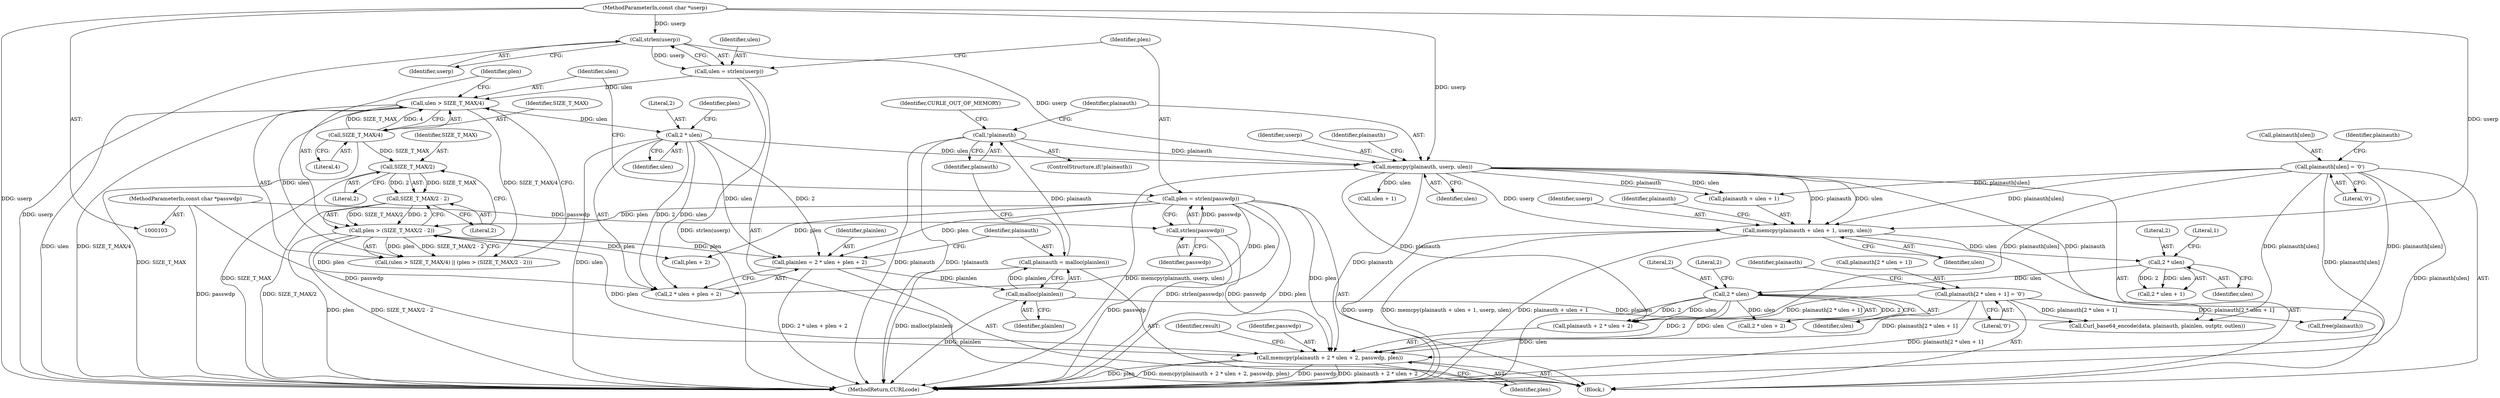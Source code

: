 digraph "0_curl_f3a24d7916b9173c69a3e0ee790102993833d6c5@API" {
"1000191" [label="(Call,memcpy(plainauth + 2 * ulen + 2, passwdp, plen))"];
"1000169" [label="(Call,plainauth[ulen] = '\0')"];
"1000182" [label="(Call,plainauth[2 * ulen + 1] = '\0')"];
"1000165" [label="(Call,memcpy(plainauth, userp, ulen))"];
"1000161" [label="(Call,!plainauth)"];
"1000156" [label="(Call,plainauth = malloc(plainlen))"];
"1000158" [label="(Call,malloc(plainlen))"];
"1000147" [label="(Call,plainlen = 2 * ulen + plen + 2)"];
"1000150" [label="(Call,2 * ulen)"];
"1000133" [label="(Call,ulen > SIZE_T_MAX/4)"];
"1000123" [label="(Call,ulen = strlen(userp))"];
"1000125" [label="(Call,strlen(userp))"];
"1000105" [label="(MethodParameterIn,const char *userp)"];
"1000135" [label="(Call,SIZE_T_MAX/4)"];
"1000138" [label="(Call,plen > (SIZE_T_MAX/2 - 2))"];
"1000127" [label="(Call,plen = strlen(passwdp))"];
"1000129" [label="(Call,strlen(passwdp))"];
"1000106" [label="(MethodParameterIn,const char *passwdp)"];
"1000140" [label="(Call,SIZE_T_MAX/2 - 2)"];
"1000141" [label="(Call,SIZE_T_MAX/2)"];
"1000195" [label="(Call,2 * ulen)"];
"1000186" [label="(Call,2 * ulen)"];
"1000174" [label="(Call,memcpy(plainauth + ulen + 1, userp, ulen))"];
"1000182" [label="(Call,plainauth[2 * ulen + 1] = '\0')"];
"1000166" [label="(Identifier,plainauth)"];
"1000139" [label="(Identifier,plen)"];
"1000197" [label="(Identifier,ulen)"];
"1000188" [label="(Identifier,ulen)"];
"1000175" [label="(Call,plainauth + ulen + 1)"];
"1000126" [label="(Identifier,userp)"];
"1000198" [label="(Literal,2)"];
"1000196" [label="(Literal,2)"];
"1000128" [label="(Identifier,plen)"];
"1000151" [label="(Literal,2)"];
"1000191" [label="(Call,memcpy(plainauth + 2 * ulen + 2, passwdp, plen))"];
"1000186" [label="(Call,2 * ulen)"];
"1000177" [label="(Call,ulen + 1)"];
"1000137" [label="(Literal,4)"];
"1000130" [label="(Identifier,passwdp)"];
"1000167" [label="(Identifier,userp)"];
"1000143" [label="(Literal,2)"];
"1000194" [label="(Call,2 * ulen + 2)"];
"1000180" [label="(Identifier,userp)"];
"1000157" [label="(Identifier,plainauth)"];
"1000109" [label="(Block,)"];
"1000213" [label="(MethodReturn,CURLcode)"];
"1000171" [label="(Identifier,plainauth)"];
"1000141" [label="(Call,SIZE_T_MAX/2)"];
"1000165" [label="(Call,memcpy(plainauth, userp, ulen))"];
"1000140" [label="(Call,SIZE_T_MAX/2 - 2)"];
"1000189" [label="(Literal,1)"];
"1000190" [label="(Literal,'\0')"];
"1000161" [label="(Call,!plainauth)"];
"1000156" [label="(Call,plainauth = malloc(plainlen))"];
"1000164" [label="(Identifier,CURLE_OUT_OF_MEMORY)"];
"1000142" [label="(Identifier,SIZE_T_MAX)"];
"1000184" [label="(Identifier,plainauth)"];
"1000136" [label="(Identifier,SIZE_T_MAX)"];
"1000138" [label="(Call,plen > (SIZE_T_MAX/2 - 2))"];
"1000160" [label="(ControlStructure,if(!plainauth))"];
"1000169" [label="(Call,plainauth[ulen] = '\0')"];
"1000203" [label="(Call,Curl_base64_encode(data, plainauth, plainlen, outptr, outlen))"];
"1000147" [label="(Call,plainlen = 2 * ulen + plen + 2)"];
"1000200" [label="(Identifier,plen)"];
"1000148" [label="(Identifier,plainlen)"];
"1000135" [label="(Call,SIZE_T_MAX/4)"];
"1000183" [label="(Call,plainauth[2 * ulen + 1])"];
"1000129" [label="(Call,strlen(passwdp))"];
"1000124" [label="(Identifier,ulen)"];
"1000133" [label="(Call,ulen > SIZE_T_MAX/4)"];
"1000153" [label="(Call,plen + 2)"];
"1000159" [label="(Identifier,plainlen)"];
"1000125" [label="(Call,strlen(userp))"];
"1000127" [label="(Call,plen = strlen(passwdp))"];
"1000162" [label="(Identifier,plainauth)"];
"1000187" [label="(Literal,2)"];
"1000168" [label="(Identifier,ulen)"];
"1000106" [label="(MethodParameterIn,const char *passwdp)"];
"1000202" [label="(Identifier,result)"];
"1000149" [label="(Call,2 * ulen + plen + 2)"];
"1000195" [label="(Call,2 * ulen)"];
"1000154" [label="(Identifier,plen)"];
"1000176" [label="(Identifier,plainauth)"];
"1000134" [label="(Identifier,ulen)"];
"1000192" [label="(Call,plainauth + 2 * ulen + 2)"];
"1000170" [label="(Call,plainauth[ulen])"];
"1000174" [label="(Call,memcpy(plainauth + ulen + 1, userp, ulen))"];
"1000152" [label="(Identifier,ulen)"];
"1000132" [label="(Call,(ulen > SIZE_T_MAX/4) || (plen > (SIZE_T_MAX/2 - 2)))"];
"1000173" [label="(Literal,'\0')"];
"1000209" [label="(Call,free(plainauth))"];
"1000105" [label="(MethodParameterIn,const char *userp)"];
"1000150" [label="(Call,2 * ulen)"];
"1000158" [label="(Call,malloc(plainlen))"];
"1000185" [label="(Call,2 * ulen + 1)"];
"1000199" [label="(Identifier,passwdp)"];
"1000193" [label="(Identifier,plainauth)"];
"1000123" [label="(Call,ulen = strlen(userp))"];
"1000181" [label="(Identifier,ulen)"];
"1000144" [label="(Literal,2)"];
"1000191" -> "1000109"  [label="AST: "];
"1000191" -> "1000200"  [label="CFG: "];
"1000192" -> "1000191"  [label="AST: "];
"1000199" -> "1000191"  [label="AST: "];
"1000200" -> "1000191"  [label="AST: "];
"1000202" -> "1000191"  [label="CFG: "];
"1000191" -> "1000213"  [label="DDG: plen"];
"1000191" -> "1000213"  [label="DDG: memcpy(plainauth + 2 * ulen + 2, passwdp, plen)"];
"1000191" -> "1000213"  [label="DDG: passwdp"];
"1000191" -> "1000213"  [label="DDG: plainauth + 2 * ulen + 2"];
"1000169" -> "1000191"  [label="DDG: plainauth[ulen]"];
"1000182" -> "1000191"  [label="DDG: plainauth[2 * ulen + 1]"];
"1000165" -> "1000191"  [label="DDG: plainauth"];
"1000195" -> "1000191"  [label="DDG: 2"];
"1000195" -> "1000191"  [label="DDG: ulen"];
"1000129" -> "1000191"  [label="DDG: passwdp"];
"1000106" -> "1000191"  [label="DDG: passwdp"];
"1000138" -> "1000191"  [label="DDG: plen"];
"1000127" -> "1000191"  [label="DDG: plen"];
"1000169" -> "1000109"  [label="AST: "];
"1000169" -> "1000173"  [label="CFG: "];
"1000170" -> "1000169"  [label="AST: "];
"1000173" -> "1000169"  [label="AST: "];
"1000176" -> "1000169"  [label="CFG: "];
"1000169" -> "1000213"  [label="DDG: plainauth[ulen]"];
"1000169" -> "1000174"  [label="DDG: plainauth[ulen]"];
"1000169" -> "1000175"  [label="DDG: plainauth[ulen]"];
"1000169" -> "1000192"  [label="DDG: plainauth[ulen]"];
"1000169" -> "1000203"  [label="DDG: plainauth[ulen]"];
"1000169" -> "1000209"  [label="DDG: plainauth[ulen]"];
"1000182" -> "1000109"  [label="AST: "];
"1000182" -> "1000190"  [label="CFG: "];
"1000183" -> "1000182"  [label="AST: "];
"1000190" -> "1000182"  [label="AST: "];
"1000193" -> "1000182"  [label="CFG: "];
"1000182" -> "1000213"  [label="DDG: plainauth[2 * ulen + 1]"];
"1000182" -> "1000192"  [label="DDG: plainauth[2 * ulen + 1]"];
"1000182" -> "1000203"  [label="DDG: plainauth[2 * ulen + 1]"];
"1000182" -> "1000209"  [label="DDG: plainauth[2 * ulen + 1]"];
"1000165" -> "1000109"  [label="AST: "];
"1000165" -> "1000168"  [label="CFG: "];
"1000166" -> "1000165"  [label="AST: "];
"1000167" -> "1000165"  [label="AST: "];
"1000168" -> "1000165"  [label="AST: "];
"1000171" -> "1000165"  [label="CFG: "];
"1000165" -> "1000213"  [label="DDG: memcpy(plainauth, userp, ulen)"];
"1000161" -> "1000165"  [label="DDG: plainauth"];
"1000125" -> "1000165"  [label="DDG: userp"];
"1000105" -> "1000165"  [label="DDG: userp"];
"1000150" -> "1000165"  [label="DDG: ulen"];
"1000165" -> "1000174"  [label="DDG: plainauth"];
"1000165" -> "1000174"  [label="DDG: ulen"];
"1000165" -> "1000174"  [label="DDG: userp"];
"1000165" -> "1000175"  [label="DDG: plainauth"];
"1000165" -> "1000175"  [label="DDG: ulen"];
"1000165" -> "1000177"  [label="DDG: ulen"];
"1000165" -> "1000192"  [label="DDG: plainauth"];
"1000165" -> "1000203"  [label="DDG: plainauth"];
"1000161" -> "1000160"  [label="AST: "];
"1000161" -> "1000162"  [label="CFG: "];
"1000162" -> "1000161"  [label="AST: "];
"1000164" -> "1000161"  [label="CFG: "];
"1000166" -> "1000161"  [label="CFG: "];
"1000161" -> "1000213"  [label="DDG: plainauth"];
"1000161" -> "1000213"  [label="DDG: !plainauth"];
"1000156" -> "1000161"  [label="DDG: plainauth"];
"1000156" -> "1000109"  [label="AST: "];
"1000156" -> "1000158"  [label="CFG: "];
"1000157" -> "1000156"  [label="AST: "];
"1000158" -> "1000156"  [label="AST: "];
"1000162" -> "1000156"  [label="CFG: "];
"1000156" -> "1000213"  [label="DDG: malloc(plainlen)"];
"1000158" -> "1000156"  [label="DDG: plainlen"];
"1000158" -> "1000159"  [label="CFG: "];
"1000159" -> "1000158"  [label="AST: "];
"1000158" -> "1000213"  [label="DDG: plainlen"];
"1000147" -> "1000158"  [label="DDG: plainlen"];
"1000158" -> "1000203"  [label="DDG: plainlen"];
"1000147" -> "1000109"  [label="AST: "];
"1000147" -> "1000149"  [label="CFG: "];
"1000148" -> "1000147"  [label="AST: "];
"1000149" -> "1000147"  [label="AST: "];
"1000157" -> "1000147"  [label="CFG: "];
"1000147" -> "1000213"  [label="DDG: 2 * ulen + plen + 2"];
"1000150" -> "1000147"  [label="DDG: 2"];
"1000150" -> "1000147"  [label="DDG: ulen"];
"1000138" -> "1000147"  [label="DDG: plen"];
"1000127" -> "1000147"  [label="DDG: plen"];
"1000150" -> "1000149"  [label="AST: "];
"1000150" -> "1000152"  [label="CFG: "];
"1000151" -> "1000150"  [label="AST: "];
"1000152" -> "1000150"  [label="AST: "];
"1000154" -> "1000150"  [label="CFG: "];
"1000150" -> "1000213"  [label="DDG: ulen"];
"1000150" -> "1000149"  [label="DDG: 2"];
"1000150" -> "1000149"  [label="DDG: ulen"];
"1000133" -> "1000150"  [label="DDG: ulen"];
"1000133" -> "1000132"  [label="AST: "];
"1000133" -> "1000135"  [label="CFG: "];
"1000134" -> "1000133"  [label="AST: "];
"1000135" -> "1000133"  [label="AST: "];
"1000139" -> "1000133"  [label="CFG: "];
"1000132" -> "1000133"  [label="CFG: "];
"1000133" -> "1000213"  [label="DDG: ulen"];
"1000133" -> "1000213"  [label="DDG: SIZE_T_MAX/4"];
"1000133" -> "1000132"  [label="DDG: ulen"];
"1000133" -> "1000132"  [label="DDG: SIZE_T_MAX/4"];
"1000123" -> "1000133"  [label="DDG: ulen"];
"1000135" -> "1000133"  [label="DDG: SIZE_T_MAX"];
"1000135" -> "1000133"  [label="DDG: 4"];
"1000123" -> "1000109"  [label="AST: "];
"1000123" -> "1000125"  [label="CFG: "];
"1000124" -> "1000123"  [label="AST: "];
"1000125" -> "1000123"  [label="AST: "];
"1000128" -> "1000123"  [label="CFG: "];
"1000123" -> "1000213"  [label="DDG: strlen(userp)"];
"1000125" -> "1000123"  [label="DDG: userp"];
"1000125" -> "1000126"  [label="CFG: "];
"1000126" -> "1000125"  [label="AST: "];
"1000125" -> "1000213"  [label="DDG: userp"];
"1000105" -> "1000125"  [label="DDG: userp"];
"1000105" -> "1000103"  [label="AST: "];
"1000105" -> "1000213"  [label="DDG: userp"];
"1000105" -> "1000174"  [label="DDG: userp"];
"1000135" -> "1000137"  [label="CFG: "];
"1000136" -> "1000135"  [label="AST: "];
"1000137" -> "1000135"  [label="AST: "];
"1000135" -> "1000213"  [label="DDG: SIZE_T_MAX"];
"1000135" -> "1000141"  [label="DDG: SIZE_T_MAX"];
"1000138" -> "1000132"  [label="AST: "];
"1000138" -> "1000140"  [label="CFG: "];
"1000139" -> "1000138"  [label="AST: "];
"1000140" -> "1000138"  [label="AST: "];
"1000132" -> "1000138"  [label="CFG: "];
"1000138" -> "1000213"  [label="DDG: plen"];
"1000138" -> "1000213"  [label="DDG: SIZE_T_MAX/2 - 2"];
"1000138" -> "1000132"  [label="DDG: plen"];
"1000138" -> "1000132"  [label="DDG: SIZE_T_MAX/2 - 2"];
"1000127" -> "1000138"  [label="DDG: plen"];
"1000140" -> "1000138"  [label="DDG: SIZE_T_MAX/2"];
"1000140" -> "1000138"  [label="DDG: 2"];
"1000138" -> "1000149"  [label="DDG: plen"];
"1000138" -> "1000153"  [label="DDG: plen"];
"1000127" -> "1000109"  [label="AST: "];
"1000127" -> "1000129"  [label="CFG: "];
"1000128" -> "1000127"  [label="AST: "];
"1000129" -> "1000127"  [label="AST: "];
"1000134" -> "1000127"  [label="CFG: "];
"1000127" -> "1000213"  [label="DDG: strlen(passwdp)"];
"1000127" -> "1000213"  [label="DDG: plen"];
"1000129" -> "1000127"  [label="DDG: passwdp"];
"1000127" -> "1000149"  [label="DDG: plen"];
"1000127" -> "1000153"  [label="DDG: plen"];
"1000129" -> "1000130"  [label="CFG: "];
"1000130" -> "1000129"  [label="AST: "];
"1000129" -> "1000213"  [label="DDG: passwdp"];
"1000106" -> "1000129"  [label="DDG: passwdp"];
"1000106" -> "1000103"  [label="AST: "];
"1000106" -> "1000213"  [label="DDG: passwdp"];
"1000140" -> "1000144"  [label="CFG: "];
"1000141" -> "1000140"  [label="AST: "];
"1000144" -> "1000140"  [label="AST: "];
"1000140" -> "1000213"  [label="DDG: SIZE_T_MAX/2"];
"1000141" -> "1000140"  [label="DDG: SIZE_T_MAX"];
"1000141" -> "1000140"  [label="DDG: 2"];
"1000141" -> "1000143"  [label="CFG: "];
"1000142" -> "1000141"  [label="AST: "];
"1000143" -> "1000141"  [label="AST: "];
"1000144" -> "1000141"  [label="CFG: "];
"1000141" -> "1000213"  [label="DDG: SIZE_T_MAX"];
"1000195" -> "1000194"  [label="AST: "];
"1000195" -> "1000197"  [label="CFG: "];
"1000196" -> "1000195"  [label="AST: "];
"1000197" -> "1000195"  [label="AST: "];
"1000198" -> "1000195"  [label="CFG: "];
"1000195" -> "1000213"  [label="DDG: ulen"];
"1000195" -> "1000192"  [label="DDG: 2"];
"1000195" -> "1000192"  [label="DDG: ulen"];
"1000195" -> "1000194"  [label="DDG: 2"];
"1000195" -> "1000194"  [label="DDG: ulen"];
"1000186" -> "1000195"  [label="DDG: ulen"];
"1000186" -> "1000185"  [label="AST: "];
"1000186" -> "1000188"  [label="CFG: "];
"1000187" -> "1000186"  [label="AST: "];
"1000188" -> "1000186"  [label="AST: "];
"1000189" -> "1000186"  [label="CFG: "];
"1000186" -> "1000185"  [label="DDG: 2"];
"1000186" -> "1000185"  [label="DDG: ulen"];
"1000174" -> "1000186"  [label="DDG: ulen"];
"1000174" -> "1000109"  [label="AST: "];
"1000174" -> "1000181"  [label="CFG: "];
"1000175" -> "1000174"  [label="AST: "];
"1000180" -> "1000174"  [label="AST: "];
"1000181" -> "1000174"  [label="AST: "];
"1000184" -> "1000174"  [label="CFG: "];
"1000174" -> "1000213"  [label="DDG: userp"];
"1000174" -> "1000213"  [label="DDG: memcpy(plainauth + ulen + 1, userp, ulen)"];
"1000174" -> "1000213"  [label="DDG: plainauth + ulen + 1"];
}
